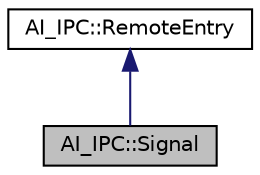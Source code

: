 digraph "AI_IPC::Signal"
{
 // LATEX_PDF_SIZE
  edge [fontname="Helvetica",fontsize="10",labelfontname="Helvetica",labelfontsize="10"];
  node [fontname="Helvetica",fontsize="10",shape=record];
  Node1 [label="AI_IPC::Signal",height=0.2,width=0.4,color="black", fillcolor="grey75", style="filled", fontcolor="black",tooltip="Method identified by object, interface and signal name itself."];
  Node2 -> Node1 [dir="back",color="midnightblue",fontsize="10",style="solid"];
  Node2 [label="AI_IPC::RemoteEntry",height=0.2,width=0.4,color="black", fillcolor="white", style="filled",URL="$structAI__IPC_1_1RemoteEntry.html",tooltip="Remote entry, which can be either a signal or method."];
}
